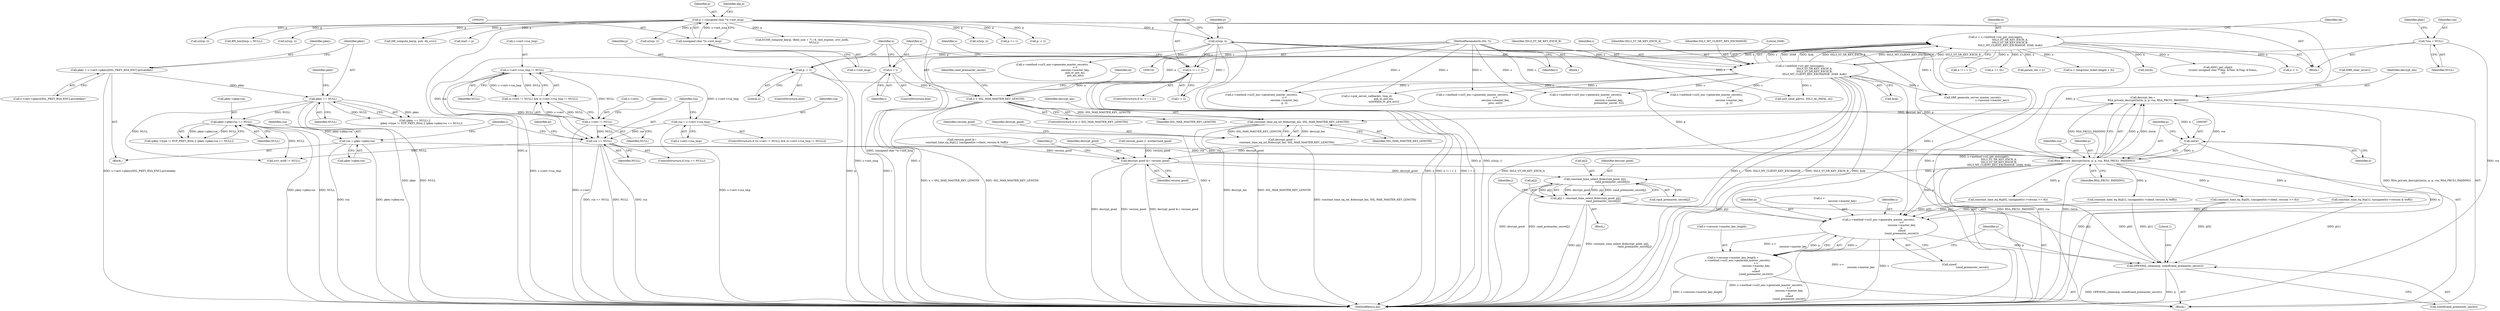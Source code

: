 digraph "0_openssl_3c66a669dfc7b3792f7af0758ea26fe8502ce70c@API" {
"1000383" [label="(Call,decrypt_len =\n            RSA_private_decrypt((int)n, p, p, rsa, RSA_PKCS1_PADDING))"];
"1000385" [label="(Call,RSA_private_decrypt((int)n, p, p, rsa, RSA_PKCS1_PADDING))"];
"1000386" [label="(Call,(int)n)"];
"1000364" [label="(Call,n < SSL_MAX_MASTER_KEY_LENGTH)"];
"1000360" [label="(Call,n = i)"];
"1000330" [label="(Call,n2s(p, i))"];
"1000201" [label="(Call,p = (unsigned char *)s->init_msg)"];
"1000203" [label="(Call,(unsigned char *)s->init_msg)"];
"1000184" [label="(Call,n = s->method->ssl_get_message(s,\n                                   SSL3_ST_SR_KEY_EXCH_A,\n                                   SSL3_ST_SR_KEY_EXCH_B,\n                                   SSL3_MT_CLIENT_KEY_EXCHANGE, 2048, &ok))"];
"1000186" [label="(Call,s->method->ssl_get_message(s,\n                                   SSL3_ST_SR_KEY_EXCH_A,\n                                   SSL3_ST_SR_KEY_EXCH_B,\n                                   SSL3_MT_CLIENT_KEY_EXCHANGE, 2048, &ok))"];
"1000142" [label="(MethodParameterIn,SSL *s)"];
"1000334" [label="(Call,n != i + 2)"];
"1000356" [label="(Call,p -= 2)"];
"1000310" [label="(Call,rsa = pkey->pkey.rsa)"];
"1000295" [label="(Call,pkey->pkey.rsa == NULL)"];
"1000286" [label="(Call,pkey == NULL)"];
"1000273" [label="(Call,pkey = s->cert->pkeys[SSL_PKEY_RSA_ENC].privatekey)"];
"1000260" [label="(Call,rsa == NULL)"];
"1000252" [label="(Call,rsa = s->cert->rsa_tmp)"];
"1000245" [label="(Call,s->cert->rsa_tmp != NULL)"];
"1000240" [label="(Call,s->cert != NULL)"];
"1000151" [label="(Call,*rsa = NULL)"];
"1000396" [label="(Call,constant_time_eq_int_8(decrypt_len, SSL_MAX_MASTER_KEY_LENGTH))"];
"1000394" [label="(Call,decrypt_good =\n            constant_time_eq_int_8(decrypt_len, SSL_MAX_MASTER_KEY_LENGTH))"];
"1000462" [label="(Call,decrypt_good &= version_good)"];
"1000480" [label="(Call,constant_time_select_8(decrypt_good, p[j],\n                                          rand_premaster_secret[j]))"];
"1000476" [label="(Call,p[j] = constant_time_select_8(decrypt_good, p[j],\n                                          rand_premaster_secret[j]))"];
"1000494" [label="(Call,s->method->ssl3_enc->generate_master_secret(s,\n                                                        s->\n                                                        session->master_key,\n                                                        p,\n                                                        sizeof\n                                                        (rand_premaster_secret)))"];
"1000488" [label="(Call,s->session->master_key_length =\n            s->method->ssl3_enc->generate_master_secret(s,\n                                                        s->\n                                                        session->master_key,\n                                                        p,\n                                                        sizeof\n                                                        (rand_premaster_secret)))"];
"1000504" [label="(Call,OPENSSL_cleanse(p, sizeof(rand_premaster_secret)))"];
"1002148" [label="(Call,srvr_ecdh != NULL)"];
"1000241" [label="(Call,s->cert)"];
"1000254" [label="(Call,s->cert->rsa_tmp)"];
"1002056" [label="(Call,start = p)"];
"1001566" [label="(Call,n2s(p, i))"];
"1000355" [label="(ControlStructure,else)"];
"1000383" [label="(Call,decrypt_len =\n            RSA_private_decrypt((int)n, p, p, rsa, RSA_PKCS1_PADDING))"];
"1000435" [label="(Call,constant_time_eq_8(p[0], (unsigned)(s->version >> 8)))"];
"1000494" [label="(Call,s->method->ssl3_enc->generate_master_secret(s,\n                                                        s->\n                                                        session->master_key,\n                                                        p,\n                                                        sizeof\n                                                        (rand_premaster_secret)))"];
"1000321" [label="(Identifier,s)"];
"1000482" [label="(Call,p[j])"];
"1000332" [label="(Identifier,i)"];
"1000152" [label="(Identifier,rsa)"];
"1000481" [label="(Identifier,decrypt_good)"];
"1001475" [label="(Call,ECDH_compute_key(p, (field_size + 7) / 8, clnt_ecpoint, srvr_ecdh,\n                             NULL))"];
"1000495" [label="(Identifier,s)"];
"1000262" [label="(Identifier,NULL)"];
"1000489" [label="(Call,s->session->master_key_length)"];
"1000344" [label="(Identifier,s)"];
"1001570" [label="(Call,n != i + 2)"];
"1000331" [label="(Identifier,p)"];
"1000463" [label="(Identifier,decrypt_good)"];
"1001616" [label="(Call,s->psk_server_callback(s, tmp_id,\n                                         psk_or_pre_ms,\n                                         sizeof(psk_or_pre_ms)))"];
"1000246" [label="(Call,s->cert->rsa_tmp)"];
"1000289" [label="(Call,(pkey->type != EVP_PKEY_RSA) || (pkey->pkey.rsa == NULL))"];
"1000188" [label="(Identifier,SSL3_ST_SR_KEY_EXCH_A)"];
"1000259" [label="(ControlStructure,if (rsa == NULL))"];
"1000356" [label="(Call,p -= 2)"];
"1000333" [label="(ControlStructure,if (n != i + 2))"];
"1000311" [label="(Identifier,rsa)"];
"1000292" [label="(Identifier,pkey)"];
"1000275" [label="(Call,s->cert->pkeys[SSL_PKEY_RSA_ENC].privatekey)"];
"1000394" [label="(Call,decrypt_good =\n            constant_time_eq_int_8(decrypt_len, SSL_MAX_MASTER_KEY_LENGTH))"];
"1000505" [label="(Identifier,p)"];
"1000310" [label="(Call,rsa = pkey->pkey.rsa)"];
"1002136" [label="(Literal,1)"];
"1000245" [label="(Call,s->cert->rsa_tmp != NULL)"];
"1000329" [label="(Block,)"];
"1000393" [label="(Call,ERR_clear_error())"];
"1000474" [label="(Identifier,j)"];
"1000501" [label="(Identifier,p)"];
"1000398" [label="(Identifier,SSL_MAX_MASTER_KEY_LENGTH)"];
"1000205" [label="(Call,s->init_msg)"];
"1000203" [label="(Call,(unsigned char *)s->init_msg)"];
"1000335" [label="(Identifier,n)"];
"1000287" [label="(Identifier,pkey)"];
"1000244" [label="(Identifier,NULL)"];
"1000476" [label="(Call,p[j] = constant_time_select_8(decrypt_good, p[j],\n                                          rand_premaster_secret[j]))"];
"1000190" [label="(Identifier,SSL3_MT_CLIENT_KEY_EXCHANGE)"];
"1000462" [label="(Call,decrypt_good &= version_good)"];
"1000459" [label="(Call,version_good |= workaround_good)"];
"1000334" [label="(Call,n != i + 2)"];
"1000788" [label="(Call,s->method->ssl3_enc->generate_master_secret(s,\n                                                        s->\n                                                        session->master_key,\n                                                        p, i))"];
"1000261" [label="(Identifier,rsa)"];
"1000358" [label="(Literal,2)"];
"1000202" [label="(Identifier,p)"];
"1000143" [label="(Block,)"];
"1001525" [label="(Call,s->method->ssl3_enc->generate_master_secret(s,\n                                                        s->\n                                                        session->master_key,\n                                                        p, i))"];
"1000285" [label="(Call,(pkey == NULL) ||\n                (pkey->type != EVP_PKEY_RSA) || (pkey->pkey.rsa == NULL))"];
"1000475" [label="(Block,)"];
"1000184" [label="(Call,n = s->method->ssl_get_message(s,\n                                   SSL3_ST_SR_KEY_EXCH_A,\n                                   SSL3_ST_SR_KEY_EXCH_B,\n                                   SSL3_MT_CLIENT_KEY_EXCHANGE, 2048, &ok))"];
"1000238" [label="(ControlStructure,if ((s->cert != NULL) && (s->cert->rsa_tmp != NULL)))"];
"1000504" [label="(Call,OPENSSL_cleanse(p, sizeof(rand_premaster_secret)))"];
"1000532" [label="(Call,n2s(p, i))"];
"1000191" [label="(Literal,2048)"];
"1000392" [label="(Identifier,RSA_PKCS1_PADDING)"];
"1000389" [label="(Identifier,p)"];
"1000301" [label="(Identifier,NULL)"];
"1000260" [label="(Call,rsa == NULL)"];
"1000273" [label="(Call,pkey = s->cert->pkeys[SSL_PKEY_RSA_ENC].privatekey)"];
"1000397" [label="(Identifier,decrypt_len)"];
"1001346" [label="(Call,n == 0L)"];
"1000288" [label="(Identifier,NULL)"];
"1001423" [label="(Call,p += 1)"];
"1000395" [label="(Identifier,decrypt_good)"];
"1000251" [label="(Identifier,NULL)"];
"1000575" [label="(Call,p -= 2)"];
"1002083" [label="(Call,s->method->ssl3_enc->generate_master_secret(s,\n                                                        s->\n                                                        session->master_key,\n                                                        premaster_secret, 32))"];
"1000414" [label="(Call,constant_time_eq_8(p[1], (unsigned)(s->client_version & 0xff)))"];
"1000847" [label="(Call,n2s(p, i))"];
"1001811" [label="(Call,param_len > n)"];
"1002138" [label="(Call,ssl3_send_alert(s, SSL3_AL_FATAL, al))"];
"1000192" [label="(Call,&ok)"];
"1000363" [label="(ControlStructure,if (n < SSL_MAX_MASTER_KEY_LENGTH))"];
"1000480" [label="(Call,constant_time_select_8(decrypt_good, p[j],\n                                          rand_premaster_secret[j]))"];
"1000856" [label="(Call,n < (long)(enc_ticket.length + 6))"];
"1000385" [label="(Call,RSA_private_decrypt((int)n, p, p, rsa, RSA_PKCS1_PADDING))"];
"1002163" [label="(MethodReturn,int)"];
"1000198" [label="(Call,(int)n)"];
"1000364" [label="(Call,n < SSL_MAX_MASTER_KEY_LENGTH)"];
"1000186" [label="(Call,s->method->ssl_get_message(s,\n                                   SSL3_ST_SR_KEY_EXCH_A,\n                                   SSL3_ST_SR_KEY_EXCH_B,\n                                   SSL3_MT_CLIENT_KEY_EXCHANGE, 2048, &ok))"];
"1001915" [label="(Call,SRP_generate_server_master_secret(s,\n                                               s->session->master_key))"];
"1000362" [label="(Identifier,i)"];
"1000330" [label="(Call,n2s(p, i))"];
"1000400" [label="(Identifier,version_good)"];
"1000366" [label="(Identifier,SSL_MAX_MASTER_KEY_LENGTH)"];
"1001194" [label="(Call,s->method->ssl3_enc->generate_master_secret(s,\n                                                        s->\n                                                        session->master_key,\n                                                        pms, outl))"];
"1000391" [label="(Identifier,rsa)"];
"1002031" [label="(Call,ASN1_get_object\n            ((const unsigned char **)&p, &Tlen, &Ttag, &Tclass,\n             n))"];
"1000153" [label="(Identifier,NULL)"];
"1000295" [label="(Call,pkey->pkey.rsa == NULL)"];
"1000185" [label="(Identifier,n)"];
"1000412" [label="(Call,version_good &=\n            constant_time_eq_8(p[1], (unsigned)(s->client_version & 0xff)))"];
"1000360" [label="(Call,n = i)"];
"1000265" [label="(Identifier,al)"];
"1000384" [label="(Identifier,decrypt_len)"];
"1000201" [label="(Call,p = (unsigned char *)s->init_msg)"];
"1000725" [label="(Call,BN_bin2bn(p, i, NULL))"];
"1000189" [label="(Identifier,SSL3_ST_SR_KEY_EXCH_B)"];
"1000390" [label="(Identifier,p)"];
"1000272" [label="(Block,)"];
"1000401" [label="(Call,constant_time_eq_8(p[0], (unsigned)(s->client_version >> 8)))"];
"1001802" [label="(Call,n2s(p, i))"];
"1000357" [label="(Identifier,p)"];
"1000223" [label="(Block,)"];
"1000296" [label="(Call,pkey->pkey.rsa)"];
"1000388" [label="(Identifier,n)"];
"1000274" [label="(Identifier,pkey)"];
"1000485" [label="(Call,rand_premaster_secret[j])"];
"1000448" [label="(Call,constant_time_eq_8(p[1], (unsigned)(s->version & 0xff)))"];
"1000187" [label="(Identifier,s)"];
"1000248" [label="(Identifier,s)"];
"1000488" [label="(Call,s->session->master_key_length =\n            s->method->ssl3_enc->generate_master_secret(s,\n                                                        s->\n                                                        session->master_key,\n                                                        p,\n                                                        sizeof\n                                                        (rand_premaster_secret)))"];
"1000365" [label="(Identifier,n)"];
"1000336" [label="(Call,i + 2)"];
"1000286" [label="(Call,pkey == NULL)"];
"1000464" [label="(Identifier,version_good)"];
"1000386" [label="(Call,(int)n)"];
"1000252" [label="(Call,rsa = s->cert->rsa_tmp)"];
"1000502" [label="(Call,sizeof\n                                                        (rand_premaster_secret))"];
"1000361" [label="(Identifier,n)"];
"1000496" [label="(Call,s->\n                                                        session->master_key)"];
"1000209" [label="(Identifier,alg_k)"];
"1000151" [label="(Call,*rsa = NULL)"];
"1000369" [label="(Identifier,al)"];
"1000253" [label="(Identifier,rsa)"];
"1000506" [label="(Call,sizeof(rand_premaster_secret))"];
"1000477" [label="(Call,p[j])"];
"1000240" [label="(Call,s->cert != NULL)"];
"1000396" [label="(Call,constant_time_eq_int_8(decrypt_len, SSL_MAX_MASTER_KEY_LENGTH))"];
"1000312" [label="(Call,pkey->pkey.rsa)"];
"1000467" [label="(Identifier,j)"];
"1000142" [label="(MethodParameterIn,SSL *s)"];
"1000359" [label="(ControlStructure,else)"];
"1000156" [label="(Identifier,pkey)"];
"1000378" [label="(Identifier,rand_premaster_secret)"];
"1000196" [label="(Identifier,ok)"];
"1000528" [label="(Call,n > 1)"];
"1000740" [label="(Call,DH_compute_key(p, pub, dh_srvr))"];
"1001773" [label="(Call,s->method->ssl3_enc->generate_master_secret(s,\n                                                        s->\n                                                        session->master_key,\n                                                        psk_or_pre_ms,\n                                                        pre_ms_len))"];
"1000239" [label="(Call,(s->cert != NULL) && (s->cert->rsa_tmp != NULL))"];
"1000383" -> "1000223"  [label="AST: "];
"1000383" -> "1000385"  [label="CFG: "];
"1000384" -> "1000383"  [label="AST: "];
"1000385" -> "1000383"  [label="AST: "];
"1000393" -> "1000383"  [label="CFG: "];
"1000383" -> "1002163"  [label="DDG: RSA_private_decrypt((int)n, p, p, rsa, RSA_PKCS1_PADDING)"];
"1000385" -> "1000383"  [label="DDG: p"];
"1000385" -> "1000383"  [label="DDG: (int)n"];
"1000385" -> "1000383"  [label="DDG: rsa"];
"1000385" -> "1000383"  [label="DDG: RSA_PKCS1_PADDING"];
"1000383" -> "1000396"  [label="DDG: decrypt_len"];
"1000385" -> "1000392"  [label="CFG: "];
"1000386" -> "1000385"  [label="AST: "];
"1000389" -> "1000385"  [label="AST: "];
"1000390" -> "1000385"  [label="AST: "];
"1000391" -> "1000385"  [label="AST: "];
"1000392" -> "1000385"  [label="AST: "];
"1000385" -> "1002163"  [label="DDG: RSA_PKCS1_PADDING"];
"1000385" -> "1002163"  [label="DDG: rsa"];
"1000385" -> "1002163"  [label="DDG: (int)n"];
"1000386" -> "1000385"  [label="DDG: n"];
"1000330" -> "1000385"  [label="DDG: p"];
"1000356" -> "1000385"  [label="DDG: p"];
"1000201" -> "1000385"  [label="DDG: p"];
"1000310" -> "1000385"  [label="DDG: rsa"];
"1000260" -> "1000385"  [label="DDG: rsa"];
"1000385" -> "1000401"  [label="DDG: p"];
"1000385" -> "1000414"  [label="DDG: p"];
"1000385" -> "1000435"  [label="DDG: p"];
"1000385" -> "1000448"  [label="DDG: p"];
"1000385" -> "1000480"  [label="DDG: p"];
"1000385" -> "1000494"  [label="DDG: p"];
"1000386" -> "1000388"  [label="CFG: "];
"1000387" -> "1000386"  [label="AST: "];
"1000388" -> "1000386"  [label="AST: "];
"1000389" -> "1000386"  [label="CFG: "];
"1000386" -> "1002163"  [label="DDG: n"];
"1000364" -> "1000386"  [label="DDG: n"];
"1000364" -> "1000363"  [label="AST: "];
"1000364" -> "1000366"  [label="CFG: "];
"1000365" -> "1000364"  [label="AST: "];
"1000366" -> "1000364"  [label="AST: "];
"1000369" -> "1000364"  [label="CFG: "];
"1000378" -> "1000364"  [label="CFG: "];
"1000364" -> "1002163"  [label="DDG: n"];
"1000364" -> "1002163"  [label="DDG: n < SSL_MAX_MASTER_KEY_LENGTH"];
"1000364" -> "1002163"  [label="DDG: SSL_MAX_MASTER_KEY_LENGTH"];
"1000360" -> "1000364"  [label="DDG: n"];
"1000184" -> "1000364"  [label="DDG: n"];
"1000334" -> "1000364"  [label="DDG: n"];
"1000364" -> "1000396"  [label="DDG: SSL_MAX_MASTER_KEY_LENGTH"];
"1000360" -> "1000359"  [label="AST: "];
"1000360" -> "1000362"  [label="CFG: "];
"1000361" -> "1000360"  [label="AST: "];
"1000362" -> "1000360"  [label="AST: "];
"1000365" -> "1000360"  [label="CFG: "];
"1000360" -> "1002163"  [label="DDG: i"];
"1000330" -> "1000360"  [label="DDG: i"];
"1000330" -> "1000329"  [label="AST: "];
"1000330" -> "1000332"  [label="CFG: "];
"1000331" -> "1000330"  [label="AST: "];
"1000332" -> "1000330"  [label="AST: "];
"1000335" -> "1000330"  [label="CFG: "];
"1000330" -> "1002163"  [label="DDG: p"];
"1000330" -> "1002163"  [label="DDG: n2s(p, i)"];
"1000201" -> "1000330"  [label="DDG: p"];
"1000330" -> "1000334"  [label="DDG: i"];
"1000330" -> "1000336"  [label="DDG: i"];
"1000330" -> "1000356"  [label="DDG: p"];
"1000201" -> "1000143"  [label="AST: "];
"1000201" -> "1000203"  [label="CFG: "];
"1000202" -> "1000201"  [label="AST: "];
"1000203" -> "1000201"  [label="AST: "];
"1000209" -> "1000201"  [label="CFG: "];
"1000201" -> "1002163"  [label="DDG: (unsigned char *)s->init_msg"];
"1000201" -> "1002163"  [label="DDG: p"];
"1000203" -> "1000201"  [label="DDG: s->init_msg"];
"1000201" -> "1000532"  [label="DDG: p"];
"1000201" -> "1000575"  [label="DDG: p"];
"1000201" -> "1000725"  [label="DDG: p"];
"1000201" -> "1000740"  [label="DDG: p"];
"1000201" -> "1000847"  [label="DDG: p"];
"1000201" -> "1001423"  [label="DDG: p"];
"1000201" -> "1001475"  [label="DDG: p"];
"1000201" -> "1001566"  [label="DDG: p"];
"1000201" -> "1001802"  [label="DDG: p"];
"1000201" -> "1002056"  [label="DDG: p"];
"1000203" -> "1000205"  [label="CFG: "];
"1000204" -> "1000203"  [label="AST: "];
"1000205" -> "1000203"  [label="AST: "];
"1000203" -> "1002163"  [label="DDG: s->init_msg"];
"1000184" -> "1000143"  [label="AST: "];
"1000184" -> "1000186"  [label="CFG: "];
"1000185" -> "1000184"  [label="AST: "];
"1000186" -> "1000184"  [label="AST: "];
"1000196" -> "1000184"  [label="CFG: "];
"1000184" -> "1002163"  [label="DDG: s->method->ssl_get_message(s,\n                                   SSL3_ST_SR_KEY_EXCH_A,\n                                   SSL3_ST_SR_KEY_EXCH_B,\n                                   SSL3_MT_CLIENT_KEY_EXCHANGE, 2048, &ok)"];
"1000184" -> "1002163"  [label="DDG: n"];
"1000186" -> "1000184"  [label="DDG: s"];
"1000186" -> "1000184"  [label="DDG: 2048"];
"1000186" -> "1000184"  [label="DDG: &ok"];
"1000186" -> "1000184"  [label="DDG: SSL3_ST_SR_KEY_EXCH_A"];
"1000186" -> "1000184"  [label="DDG: SSL3_MT_CLIENT_KEY_EXCHANGE"];
"1000186" -> "1000184"  [label="DDG: SSL3_ST_SR_KEY_EXCH_B"];
"1000184" -> "1000198"  [label="DDG: n"];
"1000184" -> "1000334"  [label="DDG: n"];
"1000184" -> "1000528"  [label="DDG: n"];
"1000184" -> "1000856"  [label="DDG: n"];
"1000184" -> "1001346"  [label="DDG: n"];
"1000184" -> "1001570"  [label="DDG: n"];
"1000184" -> "1001811"  [label="DDG: n"];
"1000184" -> "1002031"  [label="DDG: n"];
"1000186" -> "1000192"  [label="CFG: "];
"1000187" -> "1000186"  [label="AST: "];
"1000188" -> "1000186"  [label="AST: "];
"1000189" -> "1000186"  [label="AST: "];
"1000190" -> "1000186"  [label="AST: "];
"1000191" -> "1000186"  [label="AST: "];
"1000192" -> "1000186"  [label="AST: "];
"1000186" -> "1002163"  [label="DDG: SSL3_ST_SR_KEY_EXCH_A"];
"1000186" -> "1002163"  [label="DDG: s"];
"1000186" -> "1002163"  [label="DDG: SSL3_MT_CLIENT_KEY_EXCHANGE"];
"1000186" -> "1002163"  [label="DDG: SSL3_ST_SR_KEY_EXCH_B"];
"1000186" -> "1002163"  [label="DDG: &ok"];
"1000142" -> "1000186"  [label="DDG: s"];
"1000186" -> "1000494"  [label="DDG: s"];
"1000186" -> "1000788"  [label="DDG: s"];
"1000186" -> "1001194"  [label="DDG: s"];
"1000186" -> "1001525"  [label="DDG: s"];
"1000186" -> "1001616"  [label="DDG: s"];
"1000186" -> "1001915"  [label="DDG: s"];
"1000186" -> "1002083"  [label="DDG: s"];
"1000186" -> "1002138"  [label="DDG: s"];
"1000142" -> "1000141"  [label="AST: "];
"1000142" -> "1002163"  [label="DDG: s"];
"1000142" -> "1000494"  [label="DDG: s"];
"1000142" -> "1000788"  [label="DDG: s"];
"1000142" -> "1001194"  [label="DDG: s"];
"1000142" -> "1001525"  [label="DDG: s"];
"1000142" -> "1001616"  [label="DDG: s"];
"1000142" -> "1001773"  [label="DDG: s"];
"1000142" -> "1001915"  [label="DDG: s"];
"1000142" -> "1002083"  [label="DDG: s"];
"1000142" -> "1002138"  [label="DDG: s"];
"1000334" -> "1000333"  [label="AST: "];
"1000334" -> "1000336"  [label="CFG: "];
"1000335" -> "1000334"  [label="AST: "];
"1000336" -> "1000334"  [label="AST: "];
"1000344" -> "1000334"  [label="CFG: "];
"1000361" -> "1000334"  [label="CFG: "];
"1000334" -> "1002163"  [label="DDG: n != i + 2"];
"1000334" -> "1002163"  [label="DDG: i + 2"];
"1000334" -> "1002163"  [label="DDG: n"];
"1000356" -> "1000355"  [label="AST: "];
"1000356" -> "1000358"  [label="CFG: "];
"1000357" -> "1000356"  [label="AST: "];
"1000358" -> "1000356"  [label="AST: "];
"1000365" -> "1000356"  [label="CFG: "];
"1000356" -> "1002163"  [label="DDG: p"];
"1000310" -> "1000272"  [label="AST: "];
"1000310" -> "1000312"  [label="CFG: "];
"1000311" -> "1000310"  [label="AST: "];
"1000312" -> "1000310"  [label="AST: "];
"1000321" -> "1000310"  [label="CFG: "];
"1000310" -> "1002163"  [label="DDG: pkey->pkey.rsa"];
"1000310" -> "1002163"  [label="DDG: rsa"];
"1000295" -> "1000310"  [label="DDG: pkey->pkey.rsa"];
"1000295" -> "1000289"  [label="AST: "];
"1000295" -> "1000301"  [label="CFG: "];
"1000296" -> "1000295"  [label="AST: "];
"1000301" -> "1000295"  [label="AST: "];
"1000289" -> "1000295"  [label="CFG: "];
"1000295" -> "1002163"  [label="DDG: pkey->pkey.rsa"];
"1000295" -> "1002163"  [label="DDG: NULL"];
"1000295" -> "1000289"  [label="DDG: pkey->pkey.rsa"];
"1000295" -> "1000289"  [label="DDG: NULL"];
"1000286" -> "1000295"  [label="DDG: NULL"];
"1000295" -> "1002148"  [label="DDG: NULL"];
"1000286" -> "1000285"  [label="AST: "];
"1000286" -> "1000288"  [label="CFG: "];
"1000287" -> "1000286"  [label="AST: "];
"1000288" -> "1000286"  [label="AST: "];
"1000292" -> "1000286"  [label="CFG: "];
"1000285" -> "1000286"  [label="CFG: "];
"1000286" -> "1002163"  [label="DDG: pkey"];
"1000286" -> "1002163"  [label="DDG: NULL"];
"1000286" -> "1000285"  [label="DDG: pkey"];
"1000286" -> "1000285"  [label="DDG: NULL"];
"1000273" -> "1000286"  [label="DDG: pkey"];
"1000286" -> "1002148"  [label="DDG: NULL"];
"1000273" -> "1000272"  [label="AST: "];
"1000273" -> "1000275"  [label="CFG: "];
"1000274" -> "1000273"  [label="AST: "];
"1000275" -> "1000273"  [label="AST: "];
"1000287" -> "1000273"  [label="CFG: "];
"1000273" -> "1002163"  [label="DDG: s->cert->pkeys[SSL_PKEY_RSA_ENC].privatekey"];
"1000260" -> "1000259"  [label="AST: "];
"1000260" -> "1000262"  [label="CFG: "];
"1000261" -> "1000260"  [label="AST: "];
"1000262" -> "1000260"  [label="AST: "];
"1000265" -> "1000260"  [label="CFG: "];
"1000321" -> "1000260"  [label="CFG: "];
"1000260" -> "1002163"  [label="DDG: rsa == NULL"];
"1000260" -> "1002163"  [label="DDG: NULL"];
"1000260" -> "1002163"  [label="DDG: rsa"];
"1000252" -> "1000260"  [label="DDG: rsa"];
"1000151" -> "1000260"  [label="DDG: rsa"];
"1000245" -> "1000260"  [label="DDG: NULL"];
"1000240" -> "1000260"  [label="DDG: NULL"];
"1000260" -> "1002148"  [label="DDG: NULL"];
"1000252" -> "1000238"  [label="AST: "];
"1000252" -> "1000254"  [label="CFG: "];
"1000253" -> "1000252"  [label="AST: "];
"1000254" -> "1000252"  [label="AST: "];
"1000261" -> "1000252"  [label="CFG: "];
"1000252" -> "1002163"  [label="DDG: s->cert->rsa_tmp"];
"1000245" -> "1000252"  [label="DDG: s->cert->rsa_tmp"];
"1000245" -> "1000239"  [label="AST: "];
"1000245" -> "1000251"  [label="CFG: "];
"1000246" -> "1000245"  [label="AST: "];
"1000251" -> "1000245"  [label="AST: "];
"1000239" -> "1000245"  [label="CFG: "];
"1000245" -> "1002163"  [label="DDG: s->cert->rsa_tmp"];
"1000245" -> "1000239"  [label="DDG: s->cert->rsa_tmp"];
"1000245" -> "1000239"  [label="DDG: NULL"];
"1000240" -> "1000245"  [label="DDG: NULL"];
"1000240" -> "1000239"  [label="AST: "];
"1000240" -> "1000244"  [label="CFG: "];
"1000241" -> "1000240"  [label="AST: "];
"1000244" -> "1000240"  [label="AST: "];
"1000248" -> "1000240"  [label="CFG: "];
"1000239" -> "1000240"  [label="CFG: "];
"1000240" -> "1002163"  [label="DDG: s->cert"];
"1000240" -> "1000239"  [label="DDG: s->cert"];
"1000240" -> "1000239"  [label="DDG: NULL"];
"1000151" -> "1000143"  [label="AST: "];
"1000151" -> "1000153"  [label="CFG: "];
"1000152" -> "1000151"  [label="AST: "];
"1000153" -> "1000151"  [label="AST: "];
"1000156" -> "1000151"  [label="CFG: "];
"1000151" -> "1002163"  [label="DDG: rsa"];
"1000396" -> "1000394"  [label="AST: "];
"1000396" -> "1000398"  [label="CFG: "];
"1000397" -> "1000396"  [label="AST: "];
"1000398" -> "1000396"  [label="AST: "];
"1000394" -> "1000396"  [label="CFG: "];
"1000396" -> "1002163"  [label="DDG: decrypt_len"];
"1000396" -> "1002163"  [label="DDG: SSL_MAX_MASTER_KEY_LENGTH"];
"1000396" -> "1000394"  [label="DDG: decrypt_len"];
"1000396" -> "1000394"  [label="DDG: SSL_MAX_MASTER_KEY_LENGTH"];
"1000394" -> "1000223"  [label="AST: "];
"1000395" -> "1000394"  [label="AST: "];
"1000400" -> "1000394"  [label="CFG: "];
"1000394" -> "1002163"  [label="DDG: constant_time_eq_int_8(decrypt_len, SSL_MAX_MASTER_KEY_LENGTH)"];
"1000394" -> "1000462"  [label="DDG: decrypt_good"];
"1000462" -> "1000223"  [label="AST: "];
"1000462" -> "1000464"  [label="CFG: "];
"1000463" -> "1000462"  [label="AST: "];
"1000464" -> "1000462"  [label="AST: "];
"1000467" -> "1000462"  [label="CFG: "];
"1000462" -> "1002163"  [label="DDG: decrypt_good"];
"1000462" -> "1002163"  [label="DDG: version_good"];
"1000462" -> "1002163"  [label="DDG: decrypt_good &= version_good"];
"1000459" -> "1000462"  [label="DDG: version_good"];
"1000412" -> "1000462"  [label="DDG: version_good"];
"1000462" -> "1000480"  [label="DDG: decrypt_good"];
"1000480" -> "1000476"  [label="AST: "];
"1000480" -> "1000485"  [label="CFG: "];
"1000481" -> "1000480"  [label="AST: "];
"1000482" -> "1000480"  [label="AST: "];
"1000485" -> "1000480"  [label="AST: "];
"1000476" -> "1000480"  [label="CFG: "];
"1000480" -> "1002163"  [label="DDG: decrypt_good"];
"1000480" -> "1002163"  [label="DDG: rand_premaster_secret[j]"];
"1000480" -> "1000476"  [label="DDG: decrypt_good"];
"1000480" -> "1000476"  [label="DDG: p[j]"];
"1000480" -> "1000476"  [label="DDG: rand_premaster_secret[j]"];
"1000476" -> "1000480"  [label="DDG: p[j]"];
"1000476" -> "1000475"  [label="AST: "];
"1000477" -> "1000476"  [label="AST: "];
"1000474" -> "1000476"  [label="CFG: "];
"1000476" -> "1002163"  [label="DDG: p[j]"];
"1000476" -> "1002163"  [label="DDG: constant_time_select_8(decrypt_good, p[j],\n                                          rand_premaster_secret[j])"];
"1000476" -> "1000494"  [label="DDG: p[j]"];
"1000476" -> "1000504"  [label="DDG: p[j]"];
"1000494" -> "1000488"  [label="AST: "];
"1000494" -> "1000502"  [label="CFG: "];
"1000495" -> "1000494"  [label="AST: "];
"1000496" -> "1000494"  [label="AST: "];
"1000501" -> "1000494"  [label="AST: "];
"1000502" -> "1000494"  [label="AST: "];
"1000488" -> "1000494"  [label="CFG: "];
"1000494" -> "1002163"  [label="DDG: s->\n                                                        session->master_key"];
"1000494" -> "1002163"  [label="DDG: s"];
"1000494" -> "1000488"  [label="DDG: s"];
"1000494" -> "1000488"  [label="DDG: s->\n                                                        session->master_key"];
"1000494" -> "1000488"  [label="DDG: p"];
"1000435" -> "1000494"  [label="DDG: p[0]"];
"1000401" -> "1000494"  [label="DDG: p[0]"];
"1000414" -> "1000494"  [label="DDG: p[1]"];
"1000448" -> "1000494"  [label="DDG: p[1]"];
"1000494" -> "1000504"  [label="DDG: p"];
"1000488" -> "1000223"  [label="AST: "];
"1000489" -> "1000488"  [label="AST: "];
"1000505" -> "1000488"  [label="CFG: "];
"1000488" -> "1002163"  [label="DDG: s->session->master_key_length"];
"1000488" -> "1002163"  [label="DDG: s->method->ssl3_enc->generate_master_secret(s,\n                                                        s->\n                                                        session->master_key,\n                                                        p,\n                                                        sizeof\n                                                        (rand_premaster_secret))"];
"1000504" -> "1000223"  [label="AST: "];
"1000504" -> "1000506"  [label="CFG: "];
"1000505" -> "1000504"  [label="AST: "];
"1000506" -> "1000504"  [label="AST: "];
"1002136" -> "1000504"  [label="CFG: "];
"1000504" -> "1002163"  [label="DDG: p"];
"1000504" -> "1002163"  [label="DDG: OPENSSL_cleanse(p, sizeof(rand_premaster_secret))"];
"1000435" -> "1000504"  [label="DDG: p[0]"];
"1000401" -> "1000504"  [label="DDG: p[0]"];
"1000414" -> "1000504"  [label="DDG: p[1]"];
"1000448" -> "1000504"  [label="DDG: p[1]"];
}
